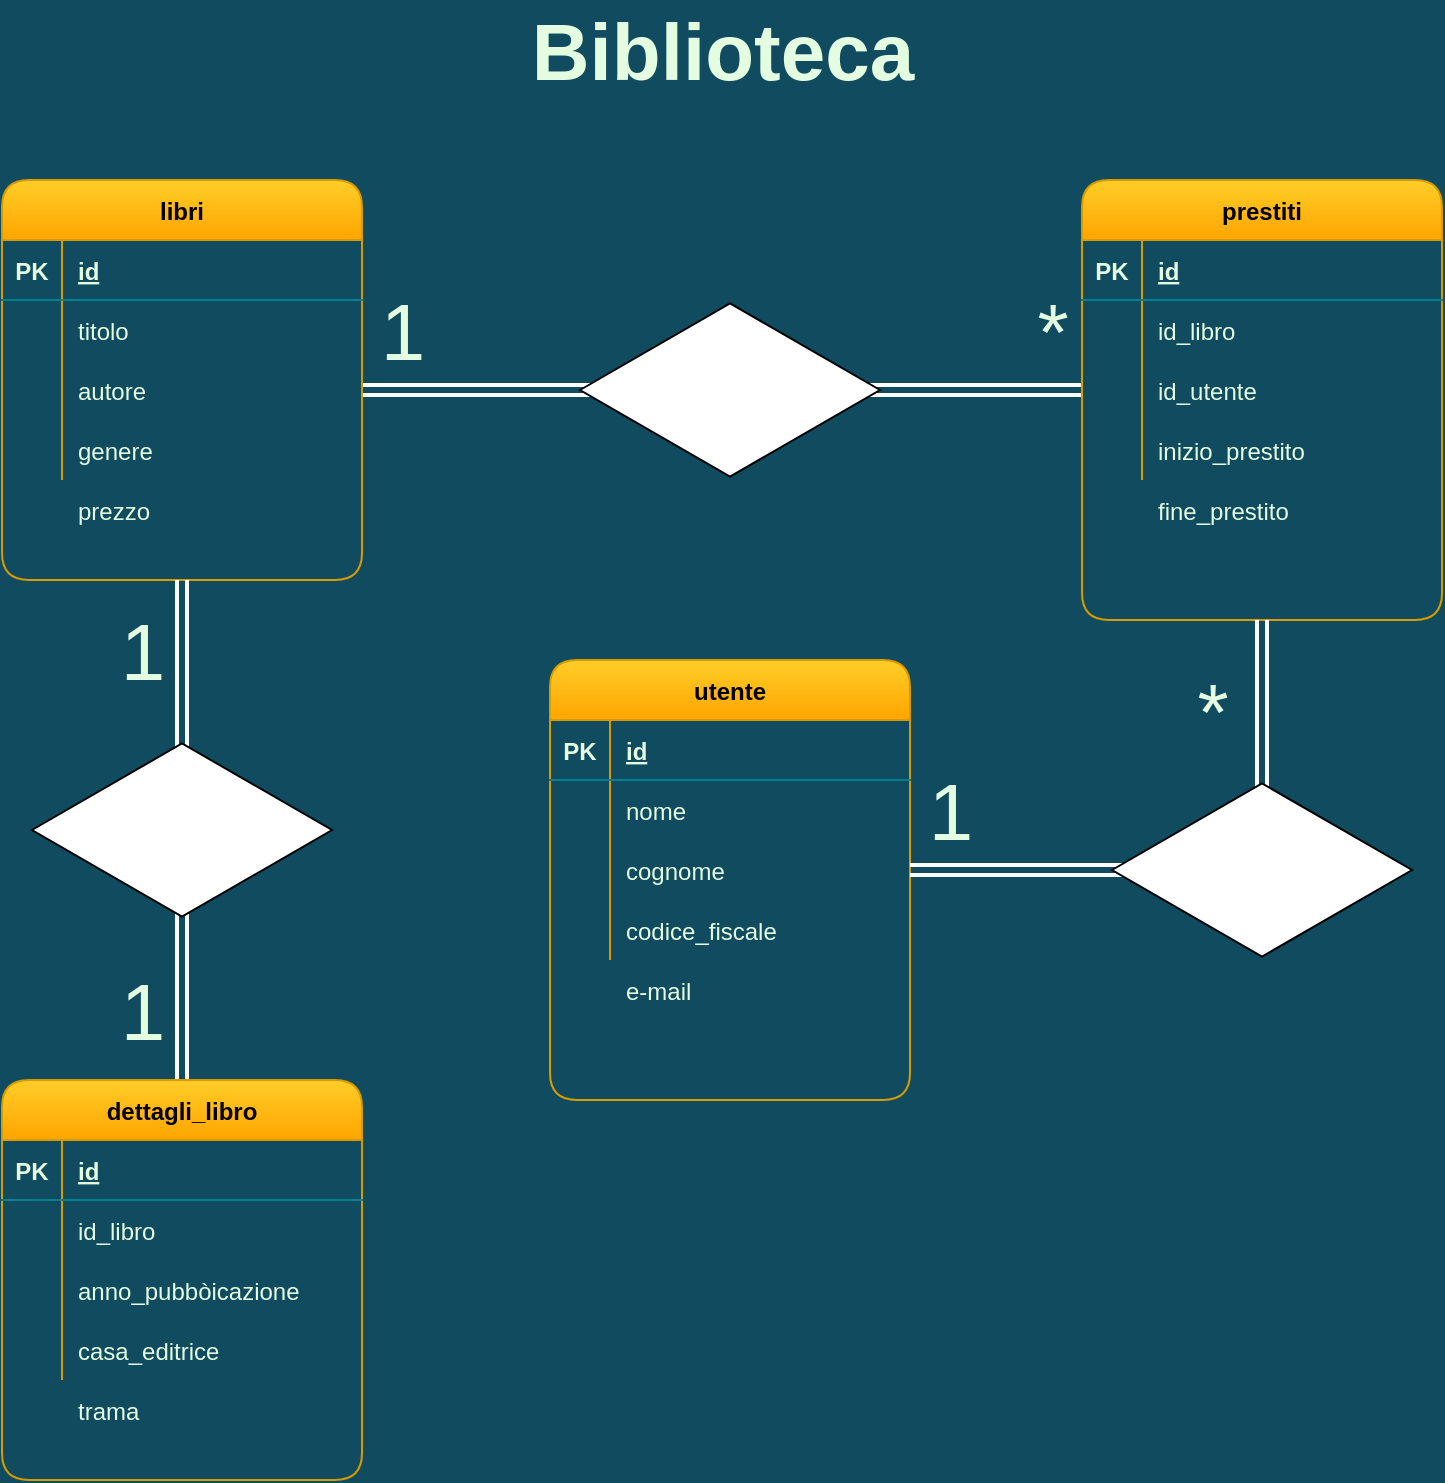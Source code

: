 <mxfile version="13.4.5" type="device"><diagram id="jrTkakGNYc-427RDwOEY" name="Pagina-1"><mxGraphModel dx="841" dy="736" grid="1" gridSize="10" guides="1" tooltips="1" connect="1" arrows="1" fold="1" page="1" pageScale="1" pageWidth="827" pageHeight="1169" background="#114B5F" math="0" shadow="0"><root><mxCell id="0"/><mxCell id="1" parent="0"/><mxCell id="vWGu-m3_rFeUxKjYS0Jd-31" style="edgeStyle=orthogonalEdgeStyle;curved=0;rounded=0;sketch=0;orthogonalLoop=1;jettySize=auto;html=1;fillColor=#FFFFFF;fontSize=40;fontColor=#E4FDE1;shape=link;strokeWidth=2;strokeColor=#FFFFFF;" edge="1" parent="1" source="vWGu-m3_rFeUxKjYS0Jd-8" target="vWGu-m3_rFeUxKjYS0Jd-24"><mxGeometry relative="1" as="geometry"/></mxCell><mxCell id="vWGu-m3_rFeUxKjYS0Jd-15" value="Biblioteca" style="text;html=1;fontSize=40;fontStyle=1;verticalAlign=middle;align=center;rounded=1;fontColor=#E4FDE1;glass=0;shadow=0;sketch=0;labelBackgroundColor=none;" vertex="1" parent="1"><mxGeometry x="309" width="201" height="50" as="geometry"/></mxCell><mxCell id="vWGu-m3_rFeUxKjYS0Jd-1" value="libri" style="shape=table;startSize=30;container=1;collapsible=1;childLayout=tableLayout;fixedRows=1;rowLines=0;fontStyle=1;align=center;resizeLast=1;rounded=1;swimlaneFillColor=none;gradientColor=#ffa500;fillColor=#ffcd28;strokeColor=#d79b00;" vertex="1" parent="1"><mxGeometry x="50" y="90" width="180" height="200" as="geometry"><mxRectangle x="50" y="90" width="50" height="30" as="alternateBounds"/></mxGeometry></mxCell><mxCell id="vWGu-m3_rFeUxKjYS0Jd-2" value="" style="shape=partialRectangle;collapsible=0;dropTarget=0;pointerEvents=0;fillColor=none;top=0;left=0;bottom=1;right=0;points=[[0,0.5],[1,0.5]];portConstraint=eastwest;rounded=1;strokeColor=#028090;fontColor=#E4FDE1;" vertex="1" parent="vWGu-m3_rFeUxKjYS0Jd-1"><mxGeometry y="30" width="180" height="30" as="geometry"/></mxCell><mxCell id="vWGu-m3_rFeUxKjYS0Jd-3" value="PK" style="shape=partialRectangle;connectable=0;fillColor=none;top=0;left=0;bottom=0;right=0;fontStyle=1;overflow=hidden;rounded=1;strokeColor=#028090;fontColor=#E4FDE1;" vertex="1" parent="vWGu-m3_rFeUxKjYS0Jd-2"><mxGeometry width="30" height="30" as="geometry"/></mxCell><mxCell id="vWGu-m3_rFeUxKjYS0Jd-4" value="id" style="shape=partialRectangle;connectable=0;fillColor=none;top=0;left=0;bottom=0;right=0;align=left;spacingLeft=6;fontStyle=5;overflow=hidden;rounded=1;strokeColor=#028090;fontColor=#E4FDE1;" vertex="1" parent="vWGu-m3_rFeUxKjYS0Jd-2"><mxGeometry x="30" width="150" height="30" as="geometry"/></mxCell><mxCell id="vWGu-m3_rFeUxKjYS0Jd-5" value="" style="shape=partialRectangle;collapsible=0;dropTarget=0;pointerEvents=0;fillColor=none;top=0;left=0;bottom=0;right=0;points=[[0,0.5],[1,0.5]];portConstraint=eastwest;rounded=1;strokeColor=#028090;fontColor=#E4FDE1;" vertex="1" parent="vWGu-m3_rFeUxKjYS0Jd-1"><mxGeometry y="60" width="180" height="30" as="geometry"/></mxCell><mxCell id="vWGu-m3_rFeUxKjYS0Jd-6" value="" style="shape=partialRectangle;connectable=0;fillColor=none;top=0;left=0;bottom=0;right=0;editable=1;overflow=hidden;rounded=1;strokeColor=#028090;fontColor=#E4FDE1;" vertex="1" parent="vWGu-m3_rFeUxKjYS0Jd-5"><mxGeometry width="30" height="30" as="geometry"/></mxCell><mxCell id="vWGu-m3_rFeUxKjYS0Jd-7" value="titolo" style="shape=partialRectangle;connectable=0;fillColor=none;top=0;left=0;bottom=0;right=0;align=left;spacingLeft=6;overflow=hidden;rounded=1;strokeColor=#028090;fontColor=#E4FDE1;" vertex="1" parent="vWGu-m3_rFeUxKjYS0Jd-5"><mxGeometry x="30" width="150" height="30" as="geometry"/></mxCell><mxCell id="vWGu-m3_rFeUxKjYS0Jd-8" value="" style="shape=partialRectangle;collapsible=0;dropTarget=0;pointerEvents=0;fillColor=none;top=0;left=0;bottom=0;right=0;points=[[0,0.5],[1,0.5]];portConstraint=eastwest;rounded=1;strokeColor=#028090;fontColor=#E4FDE1;" vertex="1" parent="vWGu-m3_rFeUxKjYS0Jd-1"><mxGeometry y="90" width="180" height="30" as="geometry"/></mxCell><mxCell id="vWGu-m3_rFeUxKjYS0Jd-9" value="" style="shape=partialRectangle;connectable=0;fillColor=none;top=0;left=0;bottom=0;right=0;editable=1;overflow=hidden;rounded=1;strokeColor=#028090;fontColor=#E4FDE1;" vertex="1" parent="vWGu-m3_rFeUxKjYS0Jd-8"><mxGeometry width="30" height="30" as="geometry"/></mxCell><mxCell id="vWGu-m3_rFeUxKjYS0Jd-10" value="autore" style="shape=partialRectangle;connectable=0;fillColor=none;top=0;left=0;bottom=0;right=0;align=left;spacingLeft=6;overflow=hidden;rounded=1;strokeColor=#028090;fontColor=#E4FDE1;" vertex="1" parent="vWGu-m3_rFeUxKjYS0Jd-8"><mxGeometry x="30" width="150" height="30" as="geometry"/></mxCell><mxCell id="vWGu-m3_rFeUxKjYS0Jd-11" value="" style="shape=partialRectangle;collapsible=0;dropTarget=0;pointerEvents=0;fillColor=none;top=0;left=0;bottom=0;right=0;points=[[0,0.5],[1,0.5]];portConstraint=eastwest;rounded=1;strokeColor=#028090;fontColor=#E4FDE1;" vertex="1" parent="vWGu-m3_rFeUxKjYS0Jd-1"><mxGeometry y="120" width="180" height="30" as="geometry"/></mxCell><mxCell id="vWGu-m3_rFeUxKjYS0Jd-12" value="" style="shape=partialRectangle;connectable=0;fillColor=none;top=0;left=0;bottom=0;right=0;editable=1;overflow=hidden;rounded=1;strokeColor=#028090;fontColor=#E4FDE1;" vertex="1" parent="vWGu-m3_rFeUxKjYS0Jd-11"><mxGeometry width="30" height="30" as="geometry"/></mxCell><mxCell id="vWGu-m3_rFeUxKjYS0Jd-13" value="genere" style="shape=partialRectangle;connectable=0;fillColor=none;top=0;left=0;bottom=0;right=0;align=left;spacingLeft=6;overflow=hidden;rounded=1;strokeColor=#028090;fontColor=#E4FDE1;" vertex="1" parent="vWGu-m3_rFeUxKjYS0Jd-11"><mxGeometry x="30" width="150" height="30" as="geometry"/></mxCell><mxCell id="vWGu-m3_rFeUxKjYS0Jd-56" style="edgeStyle=orthogonalEdgeStyle;shape=link;curved=0;rounded=0;sketch=0;orthogonalLoop=1;jettySize=auto;html=1;exitX=0.5;exitY=1;exitDx=0;exitDy=0;strokeColor=#FFFFFF;strokeWidth=2;fillColor=#FFFFFF;fontSize=40;fontColor=#E4FDE1;" edge="1" parent="1" source="vWGu-m3_rFeUxKjYS0Jd-17"><mxGeometry relative="1" as="geometry"><mxPoint x="680" y="350" as="targetPoint"/></mxGeometry></mxCell><mxCell id="vWGu-m3_rFeUxKjYS0Jd-17" value="prestiti" style="shape=table;startSize=30;container=1;collapsible=1;childLayout=tableLayout;fixedRows=1;rowLines=0;fontStyle=1;align=center;resizeLast=1;rounded=1;swimlaneFillColor=none;gradientColor=#ffa500;fillColor=#ffcd28;strokeColor=#d79b00;" vertex="1" parent="1"><mxGeometry x="590" y="90" width="180" height="220" as="geometry"><mxRectangle x="50" y="90" width="50" height="30" as="alternateBounds"/></mxGeometry></mxCell><mxCell id="vWGu-m3_rFeUxKjYS0Jd-18" value="" style="shape=partialRectangle;collapsible=0;dropTarget=0;pointerEvents=0;fillColor=none;top=0;left=0;bottom=1;right=0;points=[[0,0.5],[1,0.5]];portConstraint=eastwest;rounded=1;strokeColor=#028090;fontColor=#E4FDE1;" vertex="1" parent="vWGu-m3_rFeUxKjYS0Jd-17"><mxGeometry y="30" width="180" height="30" as="geometry"/></mxCell><mxCell id="vWGu-m3_rFeUxKjYS0Jd-19" value="PK" style="shape=partialRectangle;connectable=0;fillColor=none;top=0;left=0;bottom=0;right=0;fontStyle=1;overflow=hidden;rounded=1;strokeColor=#028090;fontColor=#E4FDE1;" vertex="1" parent="vWGu-m3_rFeUxKjYS0Jd-18"><mxGeometry width="30" height="30" as="geometry"/></mxCell><mxCell id="vWGu-m3_rFeUxKjYS0Jd-20" value="id" style="shape=partialRectangle;connectable=0;fillColor=none;top=0;left=0;bottom=0;right=0;align=left;spacingLeft=6;fontStyle=5;overflow=hidden;rounded=1;strokeColor=#028090;fontColor=#E4FDE1;" vertex="1" parent="vWGu-m3_rFeUxKjYS0Jd-18"><mxGeometry x="30" width="150" height="30" as="geometry"/></mxCell><mxCell id="vWGu-m3_rFeUxKjYS0Jd-21" value="" style="shape=partialRectangle;collapsible=0;dropTarget=0;pointerEvents=0;fillColor=none;top=0;left=0;bottom=0;right=0;points=[[0,0.5],[1,0.5]];portConstraint=eastwest;rounded=1;strokeColor=#028090;fontColor=#E4FDE1;" vertex="1" parent="vWGu-m3_rFeUxKjYS0Jd-17"><mxGeometry y="60" width="180" height="30" as="geometry"/></mxCell><mxCell id="vWGu-m3_rFeUxKjYS0Jd-22" value="" style="shape=partialRectangle;connectable=0;fillColor=none;top=0;left=0;bottom=0;right=0;editable=1;overflow=hidden;rounded=1;strokeColor=#028090;fontColor=#E4FDE1;" vertex="1" parent="vWGu-m3_rFeUxKjYS0Jd-21"><mxGeometry width="30" height="30" as="geometry"/></mxCell><mxCell id="vWGu-m3_rFeUxKjYS0Jd-23" value="id_libro" style="shape=partialRectangle;connectable=0;fillColor=none;top=0;left=0;bottom=0;right=0;align=left;spacingLeft=6;overflow=hidden;rounded=1;strokeColor=#028090;fontColor=#E4FDE1;" vertex="1" parent="vWGu-m3_rFeUxKjYS0Jd-21"><mxGeometry x="30" width="150" height="30" as="geometry"/></mxCell><mxCell id="vWGu-m3_rFeUxKjYS0Jd-24" value="" style="shape=partialRectangle;collapsible=0;dropTarget=0;pointerEvents=0;fillColor=none;top=0;left=0;bottom=0;right=0;points=[[0,0.5],[1,0.5]];portConstraint=eastwest;rounded=1;strokeColor=#028090;fontColor=#E4FDE1;" vertex="1" parent="vWGu-m3_rFeUxKjYS0Jd-17"><mxGeometry y="90" width="180" height="30" as="geometry"/></mxCell><mxCell id="vWGu-m3_rFeUxKjYS0Jd-25" value="" style="shape=partialRectangle;connectable=0;fillColor=none;top=0;left=0;bottom=0;right=0;editable=1;overflow=hidden;rounded=1;strokeColor=#028090;fontColor=#E4FDE1;" vertex="1" parent="vWGu-m3_rFeUxKjYS0Jd-24"><mxGeometry width="30" height="30" as="geometry"/></mxCell><mxCell id="vWGu-m3_rFeUxKjYS0Jd-26" value="id_utente" style="shape=partialRectangle;connectable=0;fillColor=none;top=0;left=0;bottom=0;right=0;align=left;spacingLeft=6;overflow=hidden;rounded=1;strokeColor=#028090;fontColor=#E4FDE1;" vertex="1" parent="vWGu-m3_rFeUxKjYS0Jd-24"><mxGeometry x="30" width="150" height="30" as="geometry"/></mxCell><mxCell id="vWGu-m3_rFeUxKjYS0Jd-27" value="" style="shape=partialRectangle;collapsible=0;dropTarget=0;pointerEvents=0;fillColor=none;top=0;left=0;bottom=0;right=0;points=[[0,0.5],[1,0.5]];portConstraint=eastwest;rounded=1;strokeColor=#028090;fontColor=#E4FDE1;" vertex="1" parent="vWGu-m3_rFeUxKjYS0Jd-17"><mxGeometry y="120" width="180" height="30" as="geometry"/></mxCell><mxCell id="vWGu-m3_rFeUxKjYS0Jd-28" value="" style="shape=partialRectangle;connectable=0;fillColor=none;top=0;left=0;bottom=0;right=0;editable=1;overflow=hidden;rounded=1;strokeColor=#028090;fontColor=#E4FDE1;" vertex="1" parent="vWGu-m3_rFeUxKjYS0Jd-27"><mxGeometry width="30" height="30" as="geometry"/></mxCell><mxCell id="vWGu-m3_rFeUxKjYS0Jd-29" value="inizio_prestito" style="shape=partialRectangle;connectable=0;fillColor=none;top=0;left=0;bottom=0;right=0;align=left;spacingLeft=6;overflow=hidden;rounded=1;strokeColor=#028090;fontColor=#E4FDE1;" vertex="1" parent="vWGu-m3_rFeUxKjYS0Jd-27"><mxGeometry x="30" width="150" height="30" as="geometry"/></mxCell><mxCell id="vWGu-m3_rFeUxKjYS0Jd-30" value="fine_prestito" style="shape=partialRectangle;connectable=0;fillColor=none;top=0;left=0;bottom=0;right=0;align=left;spacingLeft=6;overflow=hidden;rounded=1;strokeColor=#028090;fontColor=#E4FDE1;" vertex="1" parent="1"><mxGeometry x="620" y="240" width="150" height="30" as="geometry"/></mxCell><mxCell id="vWGu-m3_rFeUxKjYS0Jd-34" value="" style="html=1;whiteSpace=wrap;aspect=fixed;shape=isoRectangle;rounded=1;shadow=0;glass=0;labelBackgroundColor=none;sketch=0;strokeColor=#000000;gradientColor=none;fontSize=40;fontColor=#E4FDE1;" vertex="1" parent="1"><mxGeometry x="339" y="150" width="150" height="90" as="geometry"/></mxCell><mxCell id="2" value="*" style="text;html=1;align=center;verticalAlign=middle;resizable=0;points=[];autosize=1;fontSize=40;fontColor=#E4FDE1;" vertex="1" parent="1"><mxGeometry x="560" y="140" width="30" height="50" as="geometry"/></mxCell><mxCell id="vWGu-m3_rFeUxKjYS0Jd-35" value="1" style="text;html=1;align=center;verticalAlign=middle;resizable=0;points=[];autosize=1;fontSize=40;fontColor=#E4FDE1;" vertex="1" parent="1"><mxGeometry x="230" y="140" width="40" height="50" as="geometry"/></mxCell><mxCell id="vWGu-m3_rFeUxKjYS0Jd-36" value="prezzo" style="shape=partialRectangle;connectable=0;fillColor=none;top=0;left=0;bottom=0;right=0;align=left;spacingLeft=6;overflow=hidden;rounded=1;strokeColor=#028090;fontColor=#E4FDE1;" vertex="1" parent="1"><mxGeometry x="80" y="240" width="150" height="30" as="geometry"/></mxCell><mxCell id="vWGu-m3_rFeUxKjYS0Jd-37" value="utente" style="shape=table;startSize=30;container=1;collapsible=1;childLayout=tableLayout;fixedRows=1;rowLines=0;fontStyle=1;align=center;resizeLast=1;rounded=1;swimlaneFillColor=none;gradientColor=#ffa500;fillColor=#ffcd28;strokeColor=#d79b00;" vertex="1" parent="1"><mxGeometry x="324" y="330" width="180" height="220" as="geometry"><mxRectangle x="50" y="90" width="50" height="30" as="alternateBounds"/></mxGeometry></mxCell><mxCell id="vWGu-m3_rFeUxKjYS0Jd-38" value="" style="shape=partialRectangle;collapsible=0;dropTarget=0;pointerEvents=0;fillColor=none;top=0;left=0;bottom=1;right=0;points=[[0,0.5],[1,0.5]];portConstraint=eastwest;rounded=1;strokeColor=#028090;fontColor=#E4FDE1;" vertex="1" parent="vWGu-m3_rFeUxKjYS0Jd-37"><mxGeometry y="30" width="180" height="30" as="geometry"/></mxCell><mxCell id="vWGu-m3_rFeUxKjYS0Jd-39" value="PK" style="shape=partialRectangle;connectable=0;fillColor=none;top=0;left=0;bottom=0;right=0;fontStyle=1;overflow=hidden;rounded=1;strokeColor=#028090;fontColor=#E4FDE1;" vertex="1" parent="vWGu-m3_rFeUxKjYS0Jd-38"><mxGeometry width="30" height="30" as="geometry"/></mxCell><mxCell id="vWGu-m3_rFeUxKjYS0Jd-40" value="id" style="shape=partialRectangle;connectable=0;fillColor=none;top=0;left=0;bottom=0;right=0;align=left;spacingLeft=6;fontStyle=5;overflow=hidden;rounded=1;strokeColor=#028090;fontColor=#E4FDE1;" vertex="1" parent="vWGu-m3_rFeUxKjYS0Jd-38"><mxGeometry x="30" width="150" height="30" as="geometry"/></mxCell><mxCell id="vWGu-m3_rFeUxKjYS0Jd-41" value="" style="shape=partialRectangle;collapsible=0;dropTarget=0;pointerEvents=0;fillColor=none;top=0;left=0;bottom=0;right=0;points=[[0,0.5],[1,0.5]];portConstraint=eastwest;rounded=1;strokeColor=#028090;fontColor=#E4FDE1;" vertex="1" parent="vWGu-m3_rFeUxKjYS0Jd-37"><mxGeometry y="60" width="180" height="30" as="geometry"/></mxCell><mxCell id="vWGu-m3_rFeUxKjYS0Jd-42" value="" style="shape=partialRectangle;connectable=0;fillColor=none;top=0;left=0;bottom=0;right=0;editable=1;overflow=hidden;rounded=1;strokeColor=#028090;fontColor=#E4FDE1;" vertex="1" parent="vWGu-m3_rFeUxKjYS0Jd-41"><mxGeometry width="30" height="30" as="geometry"/></mxCell><mxCell id="vWGu-m3_rFeUxKjYS0Jd-43" value="nome" style="shape=partialRectangle;connectable=0;fillColor=none;top=0;left=0;bottom=0;right=0;align=left;spacingLeft=6;overflow=hidden;rounded=1;strokeColor=#028090;fontColor=#E4FDE1;" vertex="1" parent="vWGu-m3_rFeUxKjYS0Jd-41"><mxGeometry x="30" width="150" height="30" as="geometry"/></mxCell><mxCell id="vWGu-m3_rFeUxKjYS0Jd-44" value="" style="shape=partialRectangle;collapsible=0;dropTarget=0;pointerEvents=0;fillColor=none;top=0;left=0;bottom=0;right=0;points=[[0,0.5],[1,0.5]];portConstraint=eastwest;rounded=1;strokeColor=#028090;fontColor=#E4FDE1;" vertex="1" parent="vWGu-m3_rFeUxKjYS0Jd-37"><mxGeometry y="90" width="180" height="30" as="geometry"/></mxCell><mxCell id="vWGu-m3_rFeUxKjYS0Jd-45" value="" style="shape=partialRectangle;connectable=0;fillColor=none;top=0;left=0;bottom=0;right=0;editable=1;overflow=hidden;rounded=1;strokeColor=#028090;fontColor=#E4FDE1;" vertex="1" parent="vWGu-m3_rFeUxKjYS0Jd-44"><mxGeometry width="30" height="30" as="geometry"/></mxCell><mxCell id="vWGu-m3_rFeUxKjYS0Jd-46" value="cognome" style="shape=partialRectangle;connectable=0;fillColor=none;top=0;left=0;bottom=0;right=0;align=left;spacingLeft=6;overflow=hidden;rounded=1;strokeColor=#028090;fontColor=#E4FDE1;" vertex="1" parent="vWGu-m3_rFeUxKjYS0Jd-44"><mxGeometry x="30" width="150" height="30" as="geometry"/></mxCell><mxCell id="vWGu-m3_rFeUxKjYS0Jd-47" value="" style="shape=partialRectangle;collapsible=0;dropTarget=0;pointerEvents=0;fillColor=none;top=0;left=0;bottom=0;right=0;points=[[0,0.5],[1,0.5]];portConstraint=eastwest;rounded=1;strokeColor=#028090;fontColor=#E4FDE1;" vertex="1" parent="vWGu-m3_rFeUxKjYS0Jd-37"><mxGeometry y="120" width="180" height="30" as="geometry"/></mxCell><mxCell id="vWGu-m3_rFeUxKjYS0Jd-48" value="" style="shape=partialRectangle;connectable=0;fillColor=none;top=0;left=0;bottom=0;right=0;editable=1;overflow=hidden;rounded=1;strokeColor=#028090;fontColor=#E4FDE1;" vertex="1" parent="vWGu-m3_rFeUxKjYS0Jd-47"><mxGeometry width="30" height="30" as="geometry"/></mxCell><mxCell id="vWGu-m3_rFeUxKjYS0Jd-49" value="codice_fiscale" style="shape=partialRectangle;connectable=0;fillColor=none;top=0;left=0;bottom=0;right=0;align=left;spacingLeft=6;overflow=hidden;rounded=1;strokeColor=#028090;fontColor=#E4FDE1;" vertex="1" parent="vWGu-m3_rFeUxKjYS0Jd-47"><mxGeometry x="30" width="150" height="30" as="geometry"/></mxCell><mxCell id="vWGu-m3_rFeUxKjYS0Jd-51" value="" style="shape=partialRectangle;collapsible=0;dropTarget=0;pointerEvents=0;fillColor=none;top=0;left=0;bottom=0;right=0;points=[[0,0.5],[1,0.5]];portConstraint=eastwest;rounded=1;strokeColor=#028090;fontColor=#E4FDE1;" vertex="1" parent="1"><mxGeometry x="324" y="480" width="180" height="30" as="geometry"/></mxCell><mxCell id="vWGu-m3_rFeUxKjYS0Jd-52" value="" style="shape=partialRectangle;connectable=0;fillColor=none;top=0;left=0;bottom=0;right=0;editable=1;overflow=hidden;rounded=1;strokeColor=#028090;fontColor=#E4FDE1;" vertex="1" parent="vWGu-m3_rFeUxKjYS0Jd-51"><mxGeometry width="30" height="30" as="geometry"/></mxCell><mxCell id="vWGu-m3_rFeUxKjYS0Jd-53" value="e-mail" style="shape=partialRectangle;connectable=0;fillColor=none;top=0;left=0;bottom=0;right=0;align=left;spacingLeft=6;overflow=hidden;rounded=1;strokeColor=#028090;fontColor=#E4FDE1;" vertex="1" parent="vWGu-m3_rFeUxKjYS0Jd-51"><mxGeometry x="30" width="150" height="30" as="geometry"/></mxCell><mxCell id="vWGu-m3_rFeUxKjYS0Jd-54" style="edgeStyle=orthogonalEdgeStyle;shape=link;curved=0;rounded=0;sketch=0;orthogonalLoop=1;jettySize=auto;html=1;strokeColor=#FFFFFF;strokeWidth=2;fillColor=#FFFFFF;fontSize=40;fontColor=#E4FDE1;entryX=0.5;entryY=1;entryDx=0;entryDy=0;" edge="1" parent="1" source="vWGu-m3_rFeUxKjYS0Jd-44" target="vWGu-m3_rFeUxKjYS0Jd-17"><mxGeometry relative="1" as="geometry"><mxPoint x="700" y="390" as="targetPoint"/></mxGeometry></mxCell><mxCell id="vWGu-m3_rFeUxKjYS0Jd-55" value="" style="html=1;whiteSpace=wrap;aspect=fixed;shape=isoRectangle;rounded=1;shadow=0;glass=0;labelBackgroundColor=none;sketch=0;strokeColor=#000000;fillColor=#ffffff;gradientColor=none;fontSize=40;fontColor=#E4FDE1;" vertex="1" parent="1"><mxGeometry x="605" y="390" width="150" height="90" as="geometry"/></mxCell><mxCell id="vWGu-m3_rFeUxKjYS0Jd-57" value="*" style="text;html=1;align=center;verticalAlign=middle;resizable=0;points=[];autosize=1;fontSize=40;fontColor=#E4FDE1;" vertex="1" parent="1"><mxGeometry x="640" y="330" width="30" height="50" as="geometry"/></mxCell><mxCell id="vWGu-m3_rFeUxKjYS0Jd-58" value="1" style="text;html=1;align=center;verticalAlign=middle;resizable=0;points=[];autosize=1;fontSize=40;fontColor=#E4FDE1;" vertex="1" parent="1"><mxGeometry x="504" y="380" width="40" height="50" as="geometry"/></mxCell><mxCell id="vWGu-m3_rFeUxKjYS0Jd-72" style="edgeStyle=orthogonalEdgeStyle;shape=link;curved=0;rounded=0;sketch=0;orthogonalLoop=1;jettySize=auto;html=1;entryX=0.5;entryY=1;entryDx=0;entryDy=0;strokeColor=#FFFFFF;strokeWidth=2;fillColor=#FFFFFF;fontSize=40;fontColor=#E4FDE1;" edge="1" parent="1" source="vWGu-m3_rFeUxKjYS0Jd-59" target="vWGu-m3_rFeUxKjYS0Jd-1"><mxGeometry relative="1" as="geometry"/></mxCell><mxCell id="vWGu-m3_rFeUxKjYS0Jd-59" value="dettagli_libro" style="shape=table;startSize=30;container=1;collapsible=1;childLayout=tableLayout;fixedRows=1;rowLines=0;fontStyle=1;align=center;resizeLast=1;rounded=1;swimlaneFillColor=none;gradientColor=#ffa500;fillColor=#ffcd28;strokeColor=#d79b00;" vertex="1" parent="1"><mxGeometry x="50" y="540" width="180" height="200" as="geometry"><mxRectangle x="50" y="90" width="50" height="30" as="alternateBounds"/></mxGeometry></mxCell><mxCell id="vWGu-m3_rFeUxKjYS0Jd-60" value="" style="shape=partialRectangle;collapsible=0;dropTarget=0;pointerEvents=0;fillColor=none;top=0;left=0;bottom=1;right=0;points=[[0,0.5],[1,0.5]];portConstraint=eastwest;rounded=1;strokeColor=#028090;fontColor=#E4FDE1;" vertex="1" parent="vWGu-m3_rFeUxKjYS0Jd-59"><mxGeometry y="30" width="180" height="30" as="geometry"/></mxCell><mxCell id="vWGu-m3_rFeUxKjYS0Jd-61" value="PK" style="shape=partialRectangle;connectable=0;fillColor=none;top=0;left=0;bottom=0;right=0;fontStyle=1;overflow=hidden;rounded=1;strokeColor=#028090;fontColor=#E4FDE1;" vertex="1" parent="vWGu-m3_rFeUxKjYS0Jd-60"><mxGeometry width="30" height="30" as="geometry"/></mxCell><mxCell id="vWGu-m3_rFeUxKjYS0Jd-62" value="id" style="shape=partialRectangle;connectable=0;fillColor=none;top=0;left=0;bottom=0;right=0;align=left;spacingLeft=6;fontStyle=5;overflow=hidden;rounded=1;strokeColor=#028090;fontColor=#E4FDE1;" vertex="1" parent="vWGu-m3_rFeUxKjYS0Jd-60"><mxGeometry x="30" width="150" height="30" as="geometry"/></mxCell><mxCell id="vWGu-m3_rFeUxKjYS0Jd-63" value="" style="shape=partialRectangle;collapsible=0;dropTarget=0;pointerEvents=0;fillColor=none;top=0;left=0;bottom=0;right=0;points=[[0,0.5],[1,0.5]];portConstraint=eastwest;rounded=1;strokeColor=#028090;fontColor=#E4FDE1;" vertex="1" parent="vWGu-m3_rFeUxKjYS0Jd-59"><mxGeometry y="60" width="180" height="30" as="geometry"/></mxCell><mxCell id="vWGu-m3_rFeUxKjYS0Jd-64" value="" style="shape=partialRectangle;connectable=0;fillColor=none;top=0;left=0;bottom=0;right=0;editable=1;overflow=hidden;rounded=1;strokeColor=#028090;fontColor=#E4FDE1;" vertex="1" parent="vWGu-m3_rFeUxKjYS0Jd-63"><mxGeometry width="30" height="30" as="geometry"/></mxCell><mxCell id="vWGu-m3_rFeUxKjYS0Jd-65" value="id_libro" style="shape=partialRectangle;connectable=0;fillColor=none;top=0;left=0;bottom=0;right=0;align=left;spacingLeft=6;overflow=hidden;rounded=1;strokeColor=#028090;fontColor=#E4FDE1;" vertex="1" parent="vWGu-m3_rFeUxKjYS0Jd-63"><mxGeometry x="30" width="150" height="30" as="geometry"/></mxCell><mxCell id="vWGu-m3_rFeUxKjYS0Jd-66" value="" style="shape=partialRectangle;collapsible=0;dropTarget=0;pointerEvents=0;fillColor=none;top=0;left=0;bottom=0;right=0;points=[[0,0.5],[1,0.5]];portConstraint=eastwest;rounded=1;strokeColor=#028090;fontColor=#E4FDE1;" vertex="1" parent="vWGu-m3_rFeUxKjYS0Jd-59"><mxGeometry y="90" width="180" height="30" as="geometry"/></mxCell><mxCell id="vWGu-m3_rFeUxKjYS0Jd-67" value="" style="shape=partialRectangle;connectable=0;fillColor=none;top=0;left=0;bottom=0;right=0;editable=1;overflow=hidden;rounded=1;strokeColor=#028090;fontColor=#E4FDE1;" vertex="1" parent="vWGu-m3_rFeUxKjYS0Jd-66"><mxGeometry width="30" height="30" as="geometry"/></mxCell><mxCell id="vWGu-m3_rFeUxKjYS0Jd-68" value="anno_pubbòicazione" style="shape=partialRectangle;connectable=0;fillColor=none;top=0;left=0;bottom=0;right=0;align=left;spacingLeft=6;overflow=hidden;rounded=1;strokeColor=#028090;fontColor=#E4FDE1;" vertex="1" parent="vWGu-m3_rFeUxKjYS0Jd-66"><mxGeometry x="30" width="150" height="30" as="geometry"/></mxCell><mxCell id="vWGu-m3_rFeUxKjYS0Jd-69" value="" style="shape=partialRectangle;collapsible=0;dropTarget=0;pointerEvents=0;fillColor=none;top=0;left=0;bottom=0;right=0;points=[[0,0.5],[1,0.5]];portConstraint=eastwest;rounded=1;strokeColor=#028090;fontColor=#E4FDE1;" vertex="1" parent="vWGu-m3_rFeUxKjYS0Jd-59"><mxGeometry y="120" width="180" height="30" as="geometry"/></mxCell><mxCell id="vWGu-m3_rFeUxKjYS0Jd-70" value="" style="shape=partialRectangle;connectable=0;fillColor=none;top=0;left=0;bottom=0;right=0;editable=1;overflow=hidden;rounded=1;strokeColor=#028090;fontColor=#E4FDE1;" vertex="1" parent="vWGu-m3_rFeUxKjYS0Jd-69"><mxGeometry width="30" height="30" as="geometry"/></mxCell><mxCell id="vWGu-m3_rFeUxKjYS0Jd-71" value="casa_editrice" style="shape=partialRectangle;connectable=0;fillColor=none;top=0;left=0;bottom=0;right=0;align=left;spacingLeft=6;overflow=hidden;rounded=1;strokeColor=#028090;fontColor=#E4FDE1;" vertex="1" parent="vWGu-m3_rFeUxKjYS0Jd-69"><mxGeometry x="30" width="150" height="30" as="geometry"/></mxCell><mxCell id="vWGu-m3_rFeUxKjYS0Jd-73" value="" style="html=1;whiteSpace=wrap;aspect=fixed;shape=isoRectangle;rounded=1;shadow=0;glass=0;labelBackgroundColor=none;sketch=0;strokeColor=#000000;fillColor=#ffffff;gradientColor=none;fontSize=40;fontColor=#E4FDE1;" vertex="1" parent="1"><mxGeometry x="65" y="370" width="150" height="90" as="geometry"/></mxCell><mxCell id="vWGu-m3_rFeUxKjYS0Jd-74" value="1" style="text;html=1;align=center;verticalAlign=middle;resizable=0;points=[];autosize=1;fontSize=40;fontColor=#E4FDE1;" vertex="1" parent="1"><mxGeometry x="100" y="300" width="40" height="50" as="geometry"/></mxCell><mxCell id="vWGu-m3_rFeUxKjYS0Jd-75" value="1" style="text;html=1;align=center;verticalAlign=middle;resizable=0;points=[];autosize=1;fontSize=40;fontColor=#E4FDE1;" vertex="1" parent="1"><mxGeometry x="100" y="480" width="40" height="50" as="geometry"/></mxCell><mxCell id="vWGu-m3_rFeUxKjYS0Jd-76" value="trama" style="shape=partialRectangle;connectable=0;fillColor=none;top=0;left=0;bottom=0;right=0;align=left;spacingLeft=6;overflow=hidden;rounded=1;strokeColor=#028090;fontColor=#E4FDE1;" vertex="1" parent="1"><mxGeometry x="80" y="690" width="150" height="30" as="geometry"/></mxCell></root></mxGraphModel></diagram></mxfile>